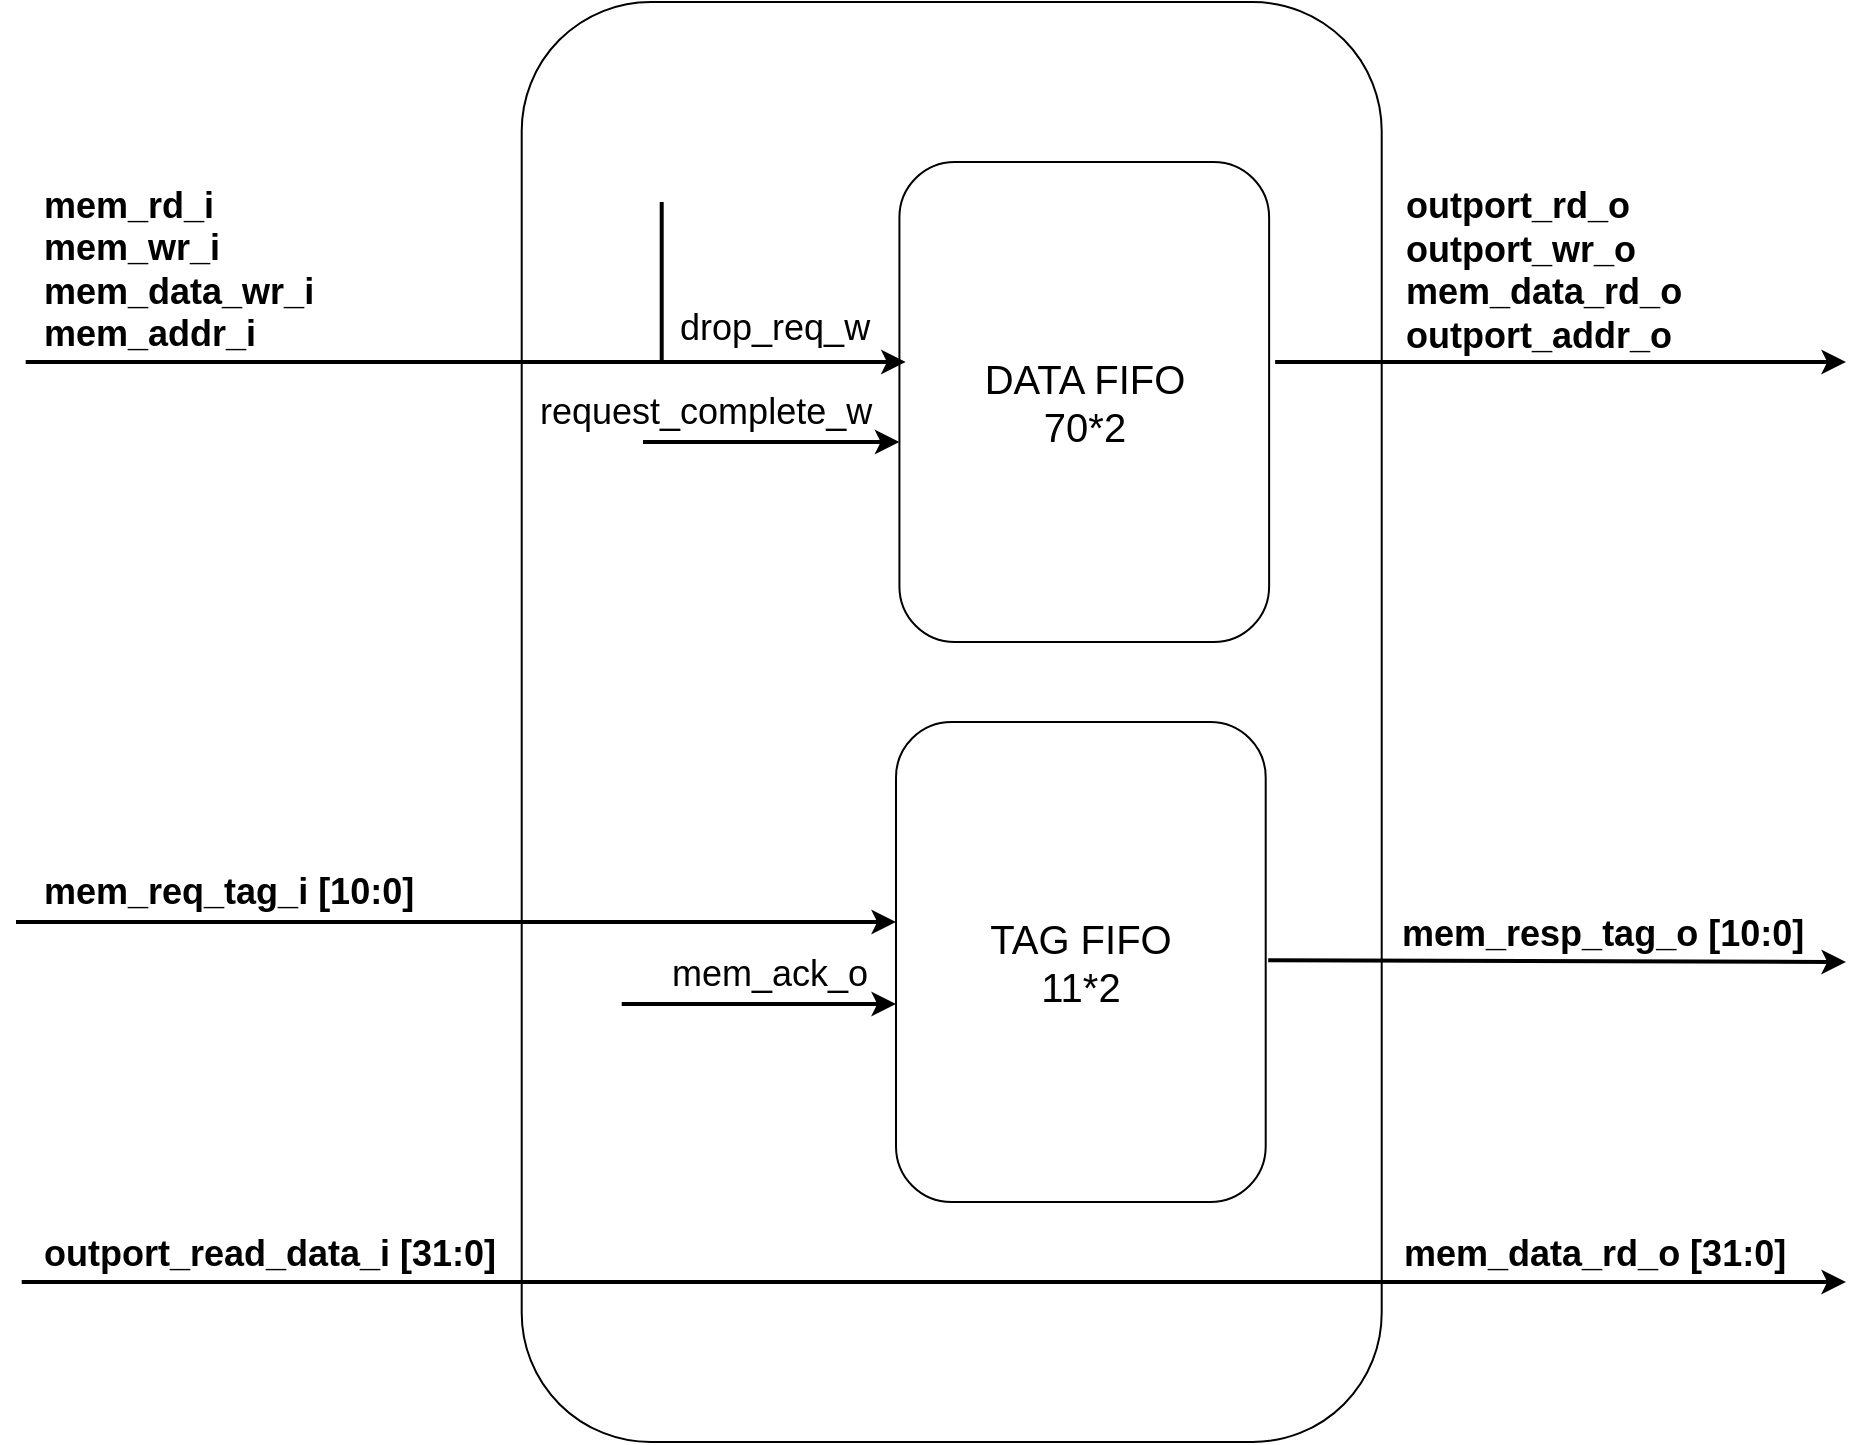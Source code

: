 <mxfile version="21.5.0" type="device">
  <diagram name="第 1 页" id="sPhTdWWhhffo871juI1-">
    <mxGraphModel dx="3402" dy="-5526" grid="1" gridSize="10" guides="1" tooltips="1" connect="1" arrows="1" fold="1" page="1" pageScale="1" pageWidth="827" pageHeight="1169" math="0" shadow="0">
      <root>
        <mxCell id="0" />
        <mxCell id="1" parent="0" />
        <mxCell id="VWr_wg2aY2AHBRlK_Qlm-1" value="" style="rounded=1;whiteSpace=wrap;html=1;fontSize=15;" parent="1" vertex="1">
          <mxGeometry x="-502.15" y="7270" width="430" height="720" as="geometry" />
        </mxCell>
        <mxCell id="VWr_wg2aY2AHBRlK_Qlm-2" value="&lt;span style=&quot;font-size: 20px;&quot;&gt;DATA FIFO&lt;br&gt;70*2&lt;br&gt;&lt;/span&gt;" style="rounded=1;whiteSpace=wrap;html=1;" parent="1" vertex="1">
          <mxGeometry x="-313.29" y="7350" width="184.85" height="240" as="geometry" />
        </mxCell>
        <mxCell id="VWr_wg2aY2AHBRlK_Qlm-3" value="&lt;span style=&quot;font-size: 20px;&quot;&gt;TAG FIFO&lt;br&gt;11*2&lt;br&gt;&lt;/span&gt;" style="rounded=1;whiteSpace=wrap;html=1;" parent="1" vertex="1">
          <mxGeometry x="-315" y="7630" width="184.85" height="240" as="geometry" />
        </mxCell>
        <mxCell id="VWr_wg2aY2AHBRlK_Qlm-5" value="" style="endArrow=classic;html=1;rounded=0;strokeWidth=2;fontStyle=1" parent="1" edge="1">
          <mxGeometry width="50" height="50" relative="1" as="geometry">
            <mxPoint x="-750.15" y="7450" as="sourcePoint" />
            <mxPoint x="-310.15" y="7450" as="targetPoint" />
            <Array as="points" />
          </mxGeometry>
        </mxCell>
        <mxCell id="VWr_wg2aY2AHBRlK_Qlm-6" value="" style="endArrow=none;html=1;rounded=0;strokeWidth=2;fontStyle=1;endFill=0;" parent="1" edge="1">
          <mxGeometry width="50" height="50" relative="1" as="geometry">
            <mxPoint x="-432.15" y="7370" as="sourcePoint" />
            <mxPoint x="-432.15" y="7450" as="targetPoint" />
            <Array as="points" />
          </mxGeometry>
        </mxCell>
        <mxCell id="VWr_wg2aY2AHBRlK_Qlm-7" value="" style="endArrow=classic;html=1;rounded=0;strokeWidth=2;fontStyle=1" parent="1" edge="1">
          <mxGeometry width="50" height="50" relative="1" as="geometry">
            <mxPoint x="-755" y="7730" as="sourcePoint" />
            <mxPoint x="-315" y="7730" as="targetPoint" />
            <Array as="points" />
          </mxGeometry>
        </mxCell>
        <mxCell id="VWr_wg2aY2AHBRlK_Qlm-8" value="&lt;font style=&quot;font-size: 18px;&quot;&gt;drop_req_w&lt;br&gt;&lt;/font&gt;" style="text;whiteSpace=wrap;html=1;fontStyle=0" parent="1" vertex="1">
          <mxGeometry x="-425.42" y="7416" width="120" height="40" as="geometry" />
        </mxCell>
        <mxCell id="VWr_wg2aY2AHBRlK_Qlm-9" value="" style="endArrow=classic;html=1;rounded=0;strokeWidth=2;fontStyle=1" parent="1" edge="1">
          <mxGeometry width="50" height="50" relative="1" as="geometry">
            <mxPoint x="-125.44" y="7450" as="sourcePoint" />
            <mxPoint x="160" y="7450" as="targetPoint" />
            <Array as="points" />
          </mxGeometry>
        </mxCell>
        <mxCell id="VWr_wg2aY2AHBRlK_Qlm-10" value="" style="endArrow=classic;html=1;rounded=0;strokeWidth=2;fontStyle=1;" parent="1" edge="1">
          <mxGeometry width="50" height="50" relative="1" as="geometry">
            <mxPoint x="-128.92" y="7749.17" as="sourcePoint" />
            <mxPoint x="160" y="7750" as="targetPoint" />
            <Array as="points" />
          </mxGeometry>
        </mxCell>
        <mxCell id="VWr_wg2aY2AHBRlK_Qlm-11" value="" style="endArrow=classic;html=1;rounded=0;strokeWidth=2;fontStyle=1" parent="1" edge="1">
          <mxGeometry width="50" height="50" relative="1" as="geometry">
            <mxPoint x="-441.5" y="7490" as="sourcePoint" />
            <mxPoint x="-313.29" y="7490" as="targetPoint" />
            <Array as="points" />
          </mxGeometry>
        </mxCell>
        <mxCell id="VWr_wg2aY2AHBRlK_Qlm-12" value="&lt;font style=&quot;font-size: 18px;&quot;&gt;mem_ack_o&lt;/font&gt;" style="text;whiteSpace=wrap;html=1;" parent="1" vertex="1">
          <mxGeometry x="-429.4" y="7739" width="100" height="40" as="geometry" />
        </mxCell>
        <mxCell id="VWr_wg2aY2AHBRlK_Qlm-13" value="" style="endArrow=classic;html=1;rounded=0;strokeWidth=2;fontStyle=1" parent="1" edge="1">
          <mxGeometry width="50" height="50" relative="1" as="geometry">
            <mxPoint x="-452.15" y="7771" as="sourcePoint" />
            <mxPoint x="-315" y="7771" as="targetPoint" />
            <Array as="points" />
          </mxGeometry>
        </mxCell>
        <mxCell id="VWr_wg2aY2AHBRlK_Qlm-14" value="mem_resp_tag_o [10:0]" style="text;whiteSpace=wrap;html=1;fontSize=18;fontStyle=1" parent="1" vertex="1">
          <mxGeometry x="-64.15" y="7719" width="234.15" height="21" as="geometry" />
        </mxCell>
        <mxCell id="VWr_wg2aY2AHBRlK_Qlm-15" value="&lt;font style=&quot;font-size: 18px;&quot;&gt;request_complete_w&lt;/font&gt;" style="text;whiteSpace=wrap;html=1;" parent="1" vertex="1">
          <mxGeometry x="-495.15" y="7458" width="140" height="40" as="geometry" />
        </mxCell>
        <mxCell id="VWr_wg2aY2AHBRlK_Qlm-17" value="&lt;font style=&quot;font-size: 18px;&quot;&gt;mem_data_rd_o [31:0]&lt;/font&gt;" style="text;whiteSpace=wrap;html=1;fontStyle=1" parent="1" vertex="1">
          <mxGeometry x="-63.15" y="7879" width="215" height="30" as="geometry" />
        </mxCell>
        <mxCell id="VWr_wg2aY2AHBRlK_Qlm-18" value="" style="endArrow=classic;html=1;rounded=0;strokeWidth=2;fontStyle=1" parent="1" edge="1">
          <mxGeometry width="50" height="50" relative="1" as="geometry">
            <mxPoint x="-752.15" y="7910" as="sourcePoint" />
            <mxPoint x="160" y="7910" as="targetPoint" />
            <Array as="points" />
          </mxGeometry>
        </mxCell>
        <mxCell id="VWr_wg2aY2AHBRlK_Qlm-19" value="&lt;font style=&quot;font-size: 18px;&quot;&gt;mem_req_tag_i [10:0]&lt;/font&gt;" style="text;whiteSpace=wrap;html=1;fontStyle=1" parent="1" vertex="1">
          <mxGeometry x="-743.15" y="7698" width="190" height="40" as="geometry" />
        </mxCell>
        <mxCell id="VWr_wg2aY2AHBRlK_Qlm-20" value="&lt;font style=&quot;font-size: 18px;&quot;&gt;&lt;span style=&quot;&quot;&gt;&lt;br&gt;&lt;span style=&quot;font-size: 18px;&quot;&gt;mem_rd_i&lt;br&gt;&lt;/span&gt;mem_wr_i&lt;br&gt;mem_data_wr_i&lt;br&gt;&lt;span style=&quot;font-size: 18px;&quot;&gt;mem_addr_i&lt;/span&gt;&lt;br&gt;&lt;/span&gt;&lt;br&gt;&lt;/font&gt;" style="text;whiteSpace=wrap;html=1;fontStyle=1" parent="1" vertex="1">
          <mxGeometry x="-743.15" y="7333" width="120" height="40" as="geometry" />
        </mxCell>
        <mxCell id="VWr_wg2aY2AHBRlK_Qlm-21" value="&lt;b&gt;&lt;font style=&quot;font-size: 18px;&quot;&gt;outport_read_data_i [31:0]&lt;/font&gt;&lt;/b&gt;" style="text;whiteSpace=wrap;html=1;" parent="1" vertex="1">
          <mxGeometry x="-743.15" y="7879" width="250" height="40" as="geometry" />
        </mxCell>
        <mxCell id="VWr_wg2aY2AHBRlK_Qlm-22" value="outport_rd_o&lt;br style=&quot;font-size: 18px;&quot;&gt;outport_wr_o&lt;br style=&quot;font-size: 18px;&quot;&gt;mem_data_rd_o&lt;br style=&quot;font-size: 18px;&quot;&gt;outport_addr_o" style="text;whiteSpace=wrap;html=1;fontSize=18;fontStyle=1" parent="1" vertex="1">
          <mxGeometry x="-62.15" y="7355" width="110" height="40" as="geometry" />
        </mxCell>
      </root>
    </mxGraphModel>
  </diagram>
</mxfile>
